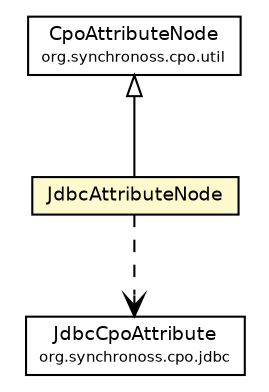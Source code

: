 #!/usr/local/bin/dot
#
# Class diagram 
# Generated by UMLGraph version 5.1 (http://www.umlgraph.org/)
#

digraph G {
	edge [fontname="Helvetica",fontsize=10,labelfontname="Helvetica",labelfontsize=10];
	node [fontname="Helvetica",fontsize=10,shape=plaintext];
	nodesep=0.25;
	ranksep=0.5;
	// org.synchronoss.cpo.util.CpoAttributeNode
	c4294 [label=<<table title="org.synchronoss.cpo.util.CpoAttributeNode" border="0" cellborder="1" cellspacing="0" cellpadding="2" port="p" href="../CpoAttributeNode.html">
		<tr><td><table border="0" cellspacing="0" cellpadding="1">
<tr><td align="center" balign="center"> CpoAttributeNode </td></tr>
<tr><td align="center" balign="center"><font point-size="7.0"> org.synchronoss.cpo.util </font></td></tr>
		</table></td></tr>
		</table>>, fontname="Helvetica", fontcolor="black", fontsize=9.0];
	// org.synchronoss.cpo.util.jdbc.JdbcAttributeNode
	c4313 [label=<<table title="org.synchronoss.cpo.util.jdbc.JdbcAttributeNode" border="0" cellborder="1" cellspacing="0" cellpadding="2" port="p" bgcolor="lemonChiffon" href="./JdbcAttributeNode.html">
		<tr><td><table border="0" cellspacing="0" cellpadding="1">
<tr><td align="center" balign="center"> JdbcAttributeNode </td></tr>
		</table></td></tr>
		</table>>, fontname="Helvetica", fontcolor="black", fontsize=9.0];
	//org.synchronoss.cpo.util.jdbc.JdbcAttributeNode extends org.synchronoss.cpo.util.CpoAttributeNode
	c4294:p -> c4313:p [dir=back,arrowtail=empty];
	// org.synchronoss.cpo.util.jdbc.JdbcAttributeNode DEPEND org.synchronoss.cpo.jdbc.JdbcCpoAttribute
	c4313:p -> c4335:p [taillabel="", label="", headlabel="", fontname="Helvetica", fontcolor="black", fontsize=10.0, color="black", arrowhead=open, style=dashed];
	// org.synchronoss.cpo.jdbc.JdbcCpoAttribute
	c4335 [label=<<table title="org.synchronoss.cpo.jdbc.JdbcCpoAttribute" border="0" cellborder="1" cellspacing="0" cellpadding="2" port="p" href="http://java.sun.com/j2se/1.4.2/docs/api/org/synchronoss/cpo/jdbc/JdbcCpoAttribute.html">
		<tr><td><table border="0" cellspacing="0" cellpadding="1">
<tr><td align="center" balign="center"> JdbcCpoAttribute </td></tr>
<tr><td align="center" balign="center"><font point-size="7.0"> org.synchronoss.cpo.jdbc </font></td></tr>
		</table></td></tr>
		</table>>, fontname="Helvetica", fontcolor="black", fontsize=9.0];
}

